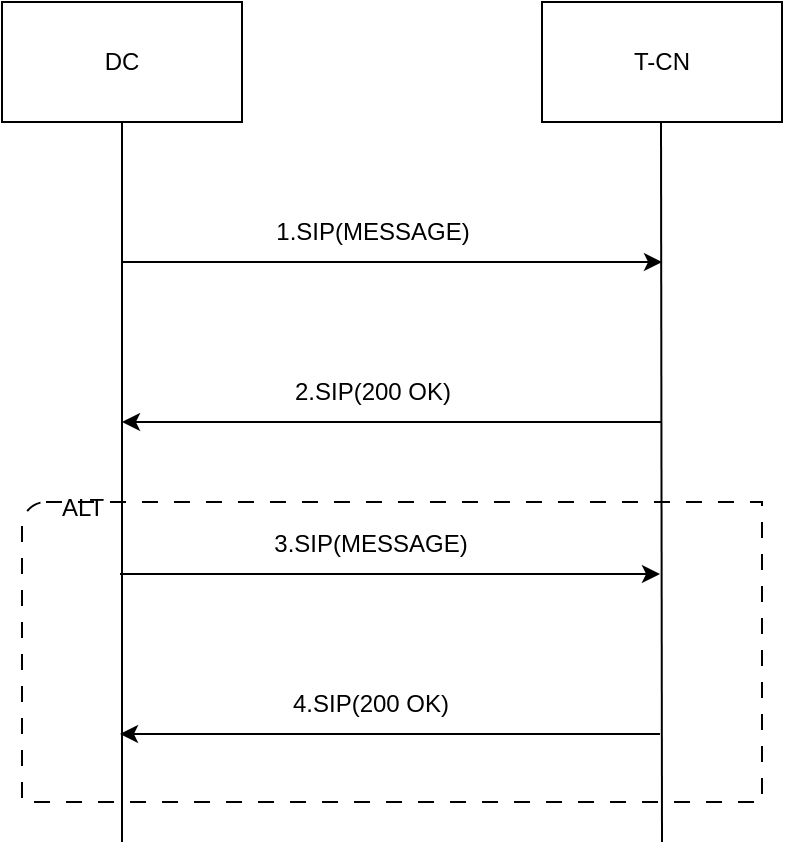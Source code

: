 <mxfile version="26.1.3">
  <diagram name="第 1 页" id="AR3HCfEcBSXPo0kQ4g3L">
    <mxGraphModel dx="1221" dy="626" grid="1" gridSize="10" guides="1" tooltips="1" connect="1" arrows="1" fold="1" page="1" pageScale="1" pageWidth="827" pageHeight="1169" math="0" shadow="0">
      <root>
        <mxCell id="0" />
        <mxCell id="1" parent="0" />
        <mxCell id="qW7Bnt2JEGVWO-15GoFA-7" value="" style="verticalLabelPosition=bottom;verticalAlign=top;html=1;shape=mxgraph.basic.corner_round_rect;dx=6;whiteSpace=wrap;dashed=1;dashPattern=8 8;" vertex="1" parent="1">
          <mxGeometry x="200" y="390" width="370" height="150" as="geometry" />
        </mxCell>
        <mxCell id="v2LLtc9aaxdfLT1TzLsv-1" value="DC" style="rounded=0;whiteSpace=wrap;html=1;" parent="1" vertex="1">
          <mxGeometry x="190" y="140" width="120" height="60" as="geometry" />
        </mxCell>
        <mxCell id="v2LLtc9aaxdfLT1TzLsv-2" value="T-CN" style="rounded=0;whiteSpace=wrap;html=1;" parent="1" vertex="1">
          <mxGeometry x="460" y="140" width="120" height="60" as="geometry" />
        </mxCell>
        <mxCell id="v2LLtc9aaxdfLT1TzLsv-10" value="" style="edgeStyle=none;orthogonalLoop=1;jettySize=auto;html=1;rounded=0;exitX=0.5;exitY=1;exitDx=0;exitDy=0;endArrow=none;startFill=0;" parent="1" source="v2LLtc9aaxdfLT1TzLsv-1" edge="1">
          <mxGeometry width="80" relative="1" as="geometry">
            <mxPoint x="410" y="320" as="sourcePoint" />
            <mxPoint x="250" y="560" as="targetPoint" />
            <Array as="points" />
          </mxGeometry>
        </mxCell>
        <mxCell id="v2LLtc9aaxdfLT1TzLsv-12" value="" style="edgeStyle=none;orthogonalLoop=1;jettySize=auto;html=1;rounded=0;exitX=0.5;exitY=1;exitDx=0;exitDy=0;endArrow=none;startFill=0;" parent="1" edge="1">
          <mxGeometry width="80" relative="1" as="geometry">
            <mxPoint x="519.5" y="200" as="sourcePoint" />
            <mxPoint x="520" y="560" as="targetPoint" />
            <Array as="points" />
          </mxGeometry>
        </mxCell>
        <mxCell id="v2LLtc9aaxdfLT1TzLsv-13" value="" style="endArrow=classic;html=1;rounded=0;" parent="1" edge="1">
          <mxGeometry width="50" height="50" relative="1" as="geometry">
            <mxPoint x="250" y="270" as="sourcePoint" />
            <mxPoint x="520" y="270" as="targetPoint" />
          </mxGeometry>
        </mxCell>
        <mxCell id="v2LLtc9aaxdfLT1TzLsv-15" value="1.SIP(MESSAGE)" style="text;html=1;align=center;verticalAlign=middle;resizable=0;points=[];autosize=1;strokeColor=none;fillColor=none;" parent="1" vertex="1">
          <mxGeometry x="315" y="240" width="120" height="30" as="geometry" />
        </mxCell>
        <mxCell id="qW7Bnt2JEGVWO-15GoFA-1" value="" style="endArrow=classic;html=1;rounded=0;startFill=0;endFill=1;" edge="1" parent="1">
          <mxGeometry width="50" height="50" relative="1" as="geometry">
            <mxPoint x="520" y="350" as="sourcePoint" />
            <mxPoint x="250" y="350" as="targetPoint" />
          </mxGeometry>
        </mxCell>
        <mxCell id="qW7Bnt2JEGVWO-15GoFA-2" value="2.SIP(200 OK)" style="text;html=1;align=center;verticalAlign=middle;resizable=0;points=[];autosize=1;strokeColor=none;fillColor=none;" vertex="1" parent="1">
          <mxGeometry x="325" y="320" width="100" height="30" as="geometry" />
        </mxCell>
        <mxCell id="qW7Bnt2JEGVWO-15GoFA-3" value="" style="endArrow=classic;html=1;rounded=0;" edge="1" parent="1">
          <mxGeometry width="50" height="50" relative="1" as="geometry">
            <mxPoint x="249" y="426" as="sourcePoint" />
            <mxPoint x="519" y="426" as="targetPoint" />
          </mxGeometry>
        </mxCell>
        <mxCell id="qW7Bnt2JEGVWO-15GoFA-4" value="3.SIP(MESSAGE)" style="text;html=1;align=center;verticalAlign=middle;resizable=0;points=[];autosize=1;strokeColor=none;fillColor=none;" vertex="1" parent="1">
          <mxGeometry x="314" y="396" width="120" height="30" as="geometry" />
        </mxCell>
        <mxCell id="qW7Bnt2JEGVWO-15GoFA-5" value="" style="endArrow=classic;html=1;rounded=0;startFill=0;endFill=1;" edge="1" parent="1">
          <mxGeometry width="50" height="50" relative="1" as="geometry">
            <mxPoint x="519" y="506" as="sourcePoint" />
            <mxPoint x="249" y="506" as="targetPoint" />
          </mxGeometry>
        </mxCell>
        <mxCell id="qW7Bnt2JEGVWO-15GoFA-6" value="4.SIP(200 OK)" style="text;html=1;align=center;verticalAlign=middle;resizable=0;points=[];autosize=1;strokeColor=none;fillColor=none;" vertex="1" parent="1">
          <mxGeometry x="324" y="476" width="100" height="30" as="geometry" />
        </mxCell>
        <mxCell id="qW7Bnt2JEGVWO-15GoFA-8" value="ALT" style="text;html=1;align=center;verticalAlign=middle;resizable=0;points=[];autosize=1;strokeColor=none;fillColor=none;" vertex="1" parent="1">
          <mxGeometry x="210" y="378" width="40" height="30" as="geometry" />
        </mxCell>
      </root>
    </mxGraphModel>
  </diagram>
</mxfile>
